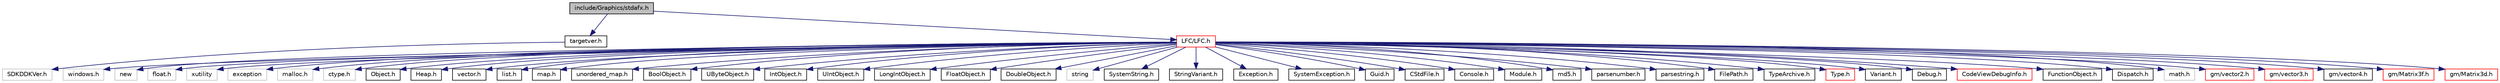 digraph G
{
  edge [fontname="Helvetica",fontsize="10",labelfontname="Helvetica",labelfontsize="10"];
  node [fontname="Helvetica",fontsize="10",shape=record];
  Node1 [label="include/Graphics/stdafx.h",height=0.2,width=0.4,color="black", fillcolor="grey75", style="filled" fontcolor="black"];
  Node1 -> Node2 [color="midnightblue",fontsize="10",style="solid",fontname="Helvetica"];
  Node2 [label="targetver.h",height=0.2,width=0.4,color="black", fillcolor="white", style="filled",URL="$_graphics_2targetver_8h.html"];
  Node2 -> Node3 [color="midnightblue",fontsize="10",style="solid",fontname="Helvetica"];
  Node3 [label="SDKDDKVer.h",height=0.2,width=0.4,color="grey75", fillcolor="white", style="filled"];
  Node1 -> Node4 [color="midnightblue",fontsize="10",style="solid",fontname="Helvetica"];
  Node4 [label="LFC/LFC.h",height=0.2,width=0.4,color="red", fillcolor="white", style="filled",URL="$_l_f_c_8h.html"];
  Node4 -> Node5 [color="midnightblue",fontsize="10",style="solid",fontname="Helvetica"];
  Node5 [label="windows.h",height=0.2,width=0.4,color="grey75", fillcolor="white", style="filled"];
  Node4 -> Node6 [color="midnightblue",fontsize="10",style="solid",fontname="Helvetica"];
  Node6 [label="new",height=0.2,width=0.4,color="grey75", fillcolor="white", style="filled"];
  Node4 -> Node7 [color="midnightblue",fontsize="10",style="solid",fontname="Helvetica"];
  Node7 [label="float.h",height=0.2,width=0.4,color="grey75", fillcolor="white", style="filled"];
  Node4 -> Node8 [color="midnightblue",fontsize="10",style="solid",fontname="Helvetica"];
  Node8 [label="xutility",height=0.2,width=0.4,color="grey75", fillcolor="white", style="filled"];
  Node4 -> Node9 [color="midnightblue",fontsize="10",style="solid",fontname="Helvetica"];
  Node9 [label="exception",height=0.2,width=0.4,color="grey75", fillcolor="white", style="filled"];
  Node4 -> Node10 [color="midnightblue",fontsize="10",style="solid",fontname="Helvetica"];
  Node10 [label="malloc.h",height=0.2,width=0.4,color="grey75", fillcolor="white", style="filled"];
  Node4 -> Node11 [color="midnightblue",fontsize="10",style="solid",fontname="Helvetica"];
  Node11 [label="ctype.h",height=0.2,width=0.4,color="grey75", fillcolor="white", style="filled"];
  Node4 -> Node12 [color="midnightblue",fontsize="10",style="solid",fontname="Helvetica"];
  Node12 [label="Object.h",height=0.2,width=0.4,color="black", fillcolor="white", style="filled",URL="$_object_8h.html"];
  Node4 -> Node13 [color="midnightblue",fontsize="10",style="solid",fontname="Helvetica"];
  Node13 [label="Heap.h",height=0.2,width=0.4,color="black", fillcolor="white", style="filled",URL="$_heap_8h.html"];
  Node4 -> Node14 [color="midnightblue",fontsize="10",style="solid",fontname="Helvetica"];
  Node14 [label="vector.h",height=0.2,width=0.4,color="black", fillcolor="white", style="filled",URL="$vector_8h.html"];
  Node4 -> Node15 [color="midnightblue",fontsize="10",style="solid",fontname="Helvetica"];
  Node15 [label="list.h",height=0.2,width=0.4,color="black", fillcolor="white", style="filled",URL="$list_8h.html"];
  Node4 -> Node16 [color="midnightblue",fontsize="10",style="solid",fontname="Helvetica"];
  Node16 [label="map.h",height=0.2,width=0.4,color="black", fillcolor="white", style="filled",URL="$map_8h.html"];
  Node4 -> Node17 [color="midnightblue",fontsize="10",style="solid",fontname="Helvetica"];
  Node17 [label="unordered_map.h",height=0.2,width=0.4,color="black", fillcolor="white", style="filled",URL="$unordered__map_8h.html"];
  Node4 -> Node18 [color="midnightblue",fontsize="10",style="solid",fontname="Helvetica"];
  Node18 [label="BoolObject.h",height=0.2,width=0.4,color="black", fillcolor="white", style="filled",URL="$_bool_object_8h.html"];
  Node4 -> Node19 [color="midnightblue",fontsize="10",style="solid",fontname="Helvetica"];
  Node19 [label="UByteObject.h",height=0.2,width=0.4,color="black", fillcolor="white", style="filled",URL="$_u_byte_object_8h.html"];
  Node4 -> Node20 [color="midnightblue",fontsize="10",style="solid",fontname="Helvetica"];
  Node20 [label="IntObject.h",height=0.2,width=0.4,color="black", fillcolor="white", style="filled",URL="$_int_object_8h.html"];
  Node4 -> Node21 [color="midnightblue",fontsize="10",style="solid",fontname="Helvetica"];
  Node21 [label="UIntObject.h",height=0.2,width=0.4,color="black", fillcolor="white", style="filled",URL="$_u_int_object_8h.html"];
  Node4 -> Node22 [color="midnightblue",fontsize="10",style="solid",fontname="Helvetica"];
  Node22 [label="LongIntObject.h",height=0.2,width=0.4,color="black", fillcolor="white", style="filled",URL="$_long_int_object_8h.html"];
  Node4 -> Node23 [color="midnightblue",fontsize="10",style="solid",fontname="Helvetica"];
  Node23 [label="FloatObject.h",height=0.2,width=0.4,color="black", fillcolor="white", style="filled",URL="$_float_object_8h.html"];
  Node4 -> Node24 [color="midnightblue",fontsize="10",style="solid",fontname="Helvetica"];
  Node24 [label="DoubleObject.h",height=0.2,width=0.4,color="black", fillcolor="white", style="filled",URL="$_double_object_8h.html"];
  Node4 -> Node25 [color="midnightblue",fontsize="10",style="solid",fontname="Helvetica"];
  Node25 [label="string",height=0.2,width=0.4,color="grey75", fillcolor="white", style="filled"];
  Node4 -> Node26 [color="midnightblue",fontsize="10",style="solid",fontname="Helvetica"];
  Node26 [label="SystemString.h",height=0.2,width=0.4,color="black", fillcolor="white", style="filled",URL="$_system_string_8h.html"];
  Node4 -> Node27 [color="midnightblue",fontsize="10",style="solid",fontname="Helvetica"];
  Node27 [label="StringVariant.h",height=0.2,width=0.4,color="black", fillcolor="white", style="filled",URL="$_string_variant_8h.html"];
  Node4 -> Node28 [color="midnightblue",fontsize="10",style="solid",fontname="Helvetica"];
  Node28 [label="Exception.h",height=0.2,width=0.4,color="black", fillcolor="white", style="filled",URL="$_exception_8h.html"];
  Node4 -> Node29 [color="midnightblue",fontsize="10",style="solid",fontname="Helvetica"];
  Node29 [label="SystemException.h",height=0.2,width=0.4,color="black", fillcolor="white", style="filled",URL="$_system_exception_8h.html"];
  Node4 -> Node30 [color="midnightblue",fontsize="10",style="solid",fontname="Helvetica"];
  Node30 [label="Guid.h",height=0.2,width=0.4,color="black", fillcolor="white", style="filled",URL="$_guid_8h.html"];
  Node4 -> Node31 [color="midnightblue",fontsize="10",style="solid",fontname="Helvetica"];
  Node31 [label="CStdFile.h",height=0.2,width=0.4,color="black", fillcolor="white", style="filled",URL="$_c_std_file_8h.html"];
  Node4 -> Node32 [color="midnightblue",fontsize="10",style="solid",fontname="Helvetica"];
  Node32 [label="Console.h",height=0.2,width=0.4,color="black", fillcolor="white", style="filled",URL="$_console_8h.html"];
  Node4 -> Node33 [color="midnightblue",fontsize="10",style="solid",fontname="Helvetica"];
  Node33 [label="Module.h",height=0.2,width=0.4,color="black", fillcolor="white", style="filled",URL="$_module_8h.html"];
  Node4 -> Node34 [color="midnightblue",fontsize="10",style="solid",fontname="Helvetica"];
  Node34 [label="md5.h",height=0.2,width=0.4,color="black", fillcolor="white", style="filled",URL="$md5_8h.html"];
  Node4 -> Node35 [color="midnightblue",fontsize="10",style="solid",fontname="Helvetica"];
  Node35 [label="parsenumber.h",height=0.2,width=0.4,color="black", fillcolor="white", style="filled",URL="$parsenumber_8h.html"];
  Node4 -> Node36 [color="midnightblue",fontsize="10",style="solid",fontname="Helvetica"];
  Node36 [label="parsestring.h",height=0.2,width=0.4,color="black", fillcolor="white", style="filled",URL="$parsestring_8h.html"];
  Node4 -> Node37 [color="midnightblue",fontsize="10",style="solid",fontname="Helvetica"];
  Node37 [label="FilePath.h",height=0.2,width=0.4,color="black", fillcolor="white", style="filled",URL="$_file_path_8h.html"];
  Node4 -> Node38 [color="midnightblue",fontsize="10",style="solid",fontname="Helvetica"];
  Node38 [label="TypeArchive.h",height=0.2,width=0.4,color="black", fillcolor="white", style="filled",URL="$_type_archive_8h.html"];
  Node4 -> Node39 [color="midnightblue",fontsize="10",style="solid",fontname="Helvetica"];
  Node39 [label="Type.h",height=0.2,width=0.4,color="red", fillcolor="white", style="filled",URL="$_type_8h.html"];
  Node4 -> Node40 [color="midnightblue",fontsize="10",style="solid",fontname="Helvetica"];
  Node40 [label="Variant.h",height=0.2,width=0.4,color="black", fillcolor="white", style="filled",URL="$_variant_8h.html"];
  Node4 -> Node41 [color="midnightblue",fontsize="10",style="solid",fontname="Helvetica"];
  Node41 [label="Debug.h",height=0.2,width=0.4,color="black", fillcolor="white", style="filled",URL="$_debug_8h.html"];
  Node4 -> Node42 [color="midnightblue",fontsize="10",style="solid",fontname="Helvetica"];
  Node42 [label="CodeViewDebugInfo.h",height=0.2,width=0.4,color="red", fillcolor="white", style="filled",URL="$_code_view_debug_info_8h.html"];
  Node4 -> Node43 [color="midnightblue",fontsize="10",style="solid",fontname="Helvetica"];
  Node43 [label="FunctionObject.h",height=0.2,width=0.4,color="black", fillcolor="white", style="filled",URL="$_function_object_8h.html"];
  Node4 -> Node44 [color="midnightblue",fontsize="10",style="solid",fontname="Helvetica"];
  Node44 [label="Dispatch.h",height=0.2,width=0.4,color="black", fillcolor="white", style="filled",URL="$_dispatch_8h.html"];
  Node4 -> Node45 [color="midnightblue",fontsize="10",style="solid",fontname="Helvetica"];
  Node45 [label="math.h",height=0.2,width=0.4,color="grey75", fillcolor="white", style="filled"];
  Node4 -> Node46 [color="midnightblue",fontsize="10",style="solid",fontname="Helvetica"];
  Node46 [label="gm/vector2.h",height=0.2,width=0.4,color="red", fillcolor="white", style="filled",URL="$vector2_8h.html"];
  Node4 -> Node47 [color="midnightblue",fontsize="10",style="solid",fontname="Helvetica"];
  Node47 [label="gm/vector3.h",height=0.2,width=0.4,color="red", fillcolor="white", style="filled",URL="$vector3_8h.html"];
  Node4 -> Node48 [color="midnightblue",fontsize="10",style="solid",fontname="Helvetica"];
  Node48 [label="gm/vector4.h",height=0.2,width=0.4,color="black", fillcolor="white", style="filled",URL="$vector4_8h.html"];
  Node4 -> Node49 [color="midnightblue",fontsize="10",style="solid",fontname="Helvetica"];
  Node49 [label="gm/Matrix3f.h",height=0.2,width=0.4,color="red", fillcolor="white", style="filled",URL="$_matrix3f_8h.html"];
  Node4 -> Node50 [color="midnightblue",fontsize="10",style="solid",fontname="Helvetica"];
  Node50 [label="gm/Matrix3d.h",height=0.2,width=0.4,color="red", fillcolor="white", style="filled",URL="$_matrix3d_8h.html"];
}
